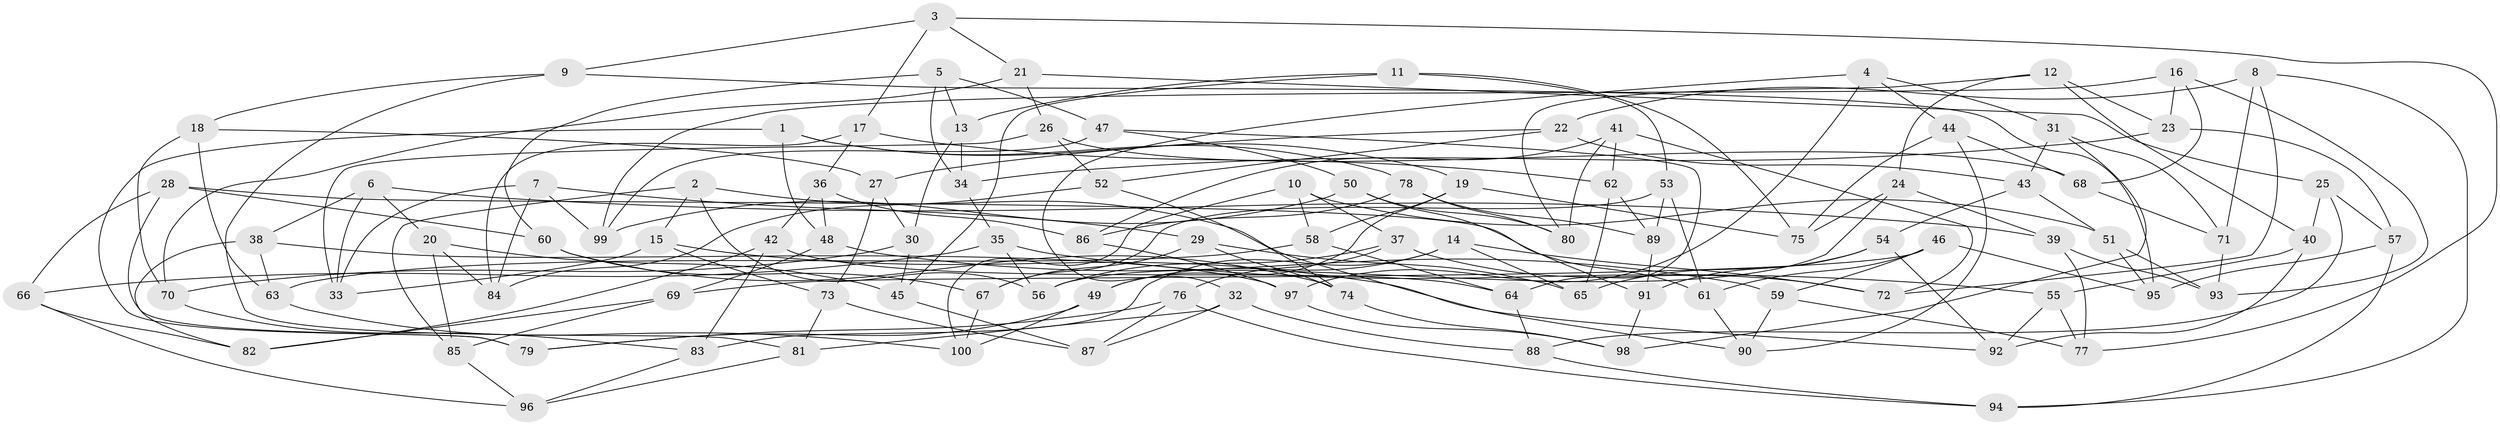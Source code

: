 // Generated by graph-tools (version 1.1) at 2025/39/02/21/25 10:39:01]
// undirected, 100 vertices, 200 edges
graph export_dot {
graph [start="1"]
  node [color=gray90,style=filled];
  1;
  2;
  3;
  4;
  5;
  6;
  7;
  8;
  9;
  10;
  11;
  12;
  13;
  14;
  15;
  16;
  17;
  18;
  19;
  20;
  21;
  22;
  23;
  24;
  25;
  26;
  27;
  28;
  29;
  30;
  31;
  32;
  33;
  34;
  35;
  36;
  37;
  38;
  39;
  40;
  41;
  42;
  43;
  44;
  45;
  46;
  47;
  48;
  49;
  50;
  51;
  52;
  53;
  54;
  55;
  56;
  57;
  58;
  59;
  60;
  61;
  62;
  63;
  64;
  65;
  66;
  67;
  68;
  69;
  70;
  71;
  72;
  73;
  74;
  75;
  76;
  77;
  78;
  79;
  80;
  81;
  82;
  83;
  84;
  85;
  86;
  87;
  88;
  89;
  90;
  91;
  92;
  93;
  94;
  95;
  96;
  97;
  98;
  99;
  100;
  1 -- 48;
  1 -- 78;
  1 -- 19;
  1 -- 79;
  2 -- 85;
  2 -- 15;
  2 -- 56;
  2 -- 90;
  3 -- 77;
  3 -- 17;
  3 -- 21;
  3 -- 9;
  4 -- 44;
  4 -- 32;
  4 -- 97;
  4 -- 31;
  5 -- 60;
  5 -- 13;
  5 -- 34;
  5 -- 47;
  6 -- 39;
  6 -- 38;
  6 -- 33;
  6 -- 20;
  7 -- 29;
  7 -- 84;
  7 -- 99;
  7 -- 33;
  8 -- 94;
  8 -- 71;
  8 -- 72;
  8 -- 22;
  9 -- 95;
  9 -- 18;
  9 -- 81;
  10 -- 58;
  10 -- 100;
  10 -- 37;
  10 -- 51;
  11 -- 75;
  11 -- 53;
  11 -- 13;
  11 -- 45;
  12 -- 80;
  12 -- 24;
  12 -- 40;
  12 -- 23;
  13 -- 30;
  13 -- 34;
  14 -- 65;
  14 -- 72;
  14 -- 83;
  14 -- 49;
  15 -- 73;
  15 -- 33;
  15 -- 92;
  16 -- 99;
  16 -- 23;
  16 -- 93;
  16 -- 68;
  17 -- 62;
  17 -- 36;
  17 -- 84;
  18 -- 27;
  18 -- 70;
  18 -- 63;
  19 -- 58;
  19 -- 49;
  19 -- 75;
  20 -- 45;
  20 -- 85;
  20 -- 84;
  21 -- 70;
  21 -- 26;
  21 -- 25;
  22 -- 43;
  22 -- 52;
  22 -- 27;
  23 -- 34;
  23 -- 57;
  24 -- 56;
  24 -- 75;
  24 -- 39;
  25 -- 57;
  25 -- 40;
  25 -- 88;
  26 -- 33;
  26 -- 52;
  26 -- 68;
  27 -- 73;
  27 -- 30;
  28 -- 60;
  28 -- 79;
  28 -- 61;
  28 -- 66;
  29 -- 65;
  29 -- 74;
  29 -- 67;
  30 -- 70;
  30 -- 45;
  31 -- 71;
  31 -- 43;
  31 -- 98;
  32 -- 81;
  32 -- 87;
  32 -- 88;
  34 -- 35;
  35 -- 55;
  35 -- 56;
  35 -- 66;
  36 -- 48;
  36 -- 42;
  36 -- 86;
  37 -- 76;
  37 -- 56;
  37 -- 72;
  38 -- 97;
  38 -- 63;
  38 -- 82;
  39 -- 77;
  39 -- 93;
  40 -- 92;
  40 -- 55;
  41 -- 80;
  41 -- 72;
  41 -- 86;
  41 -- 62;
  42 -- 64;
  42 -- 83;
  42 -- 82;
  43 -- 51;
  43 -- 54;
  44 -- 68;
  44 -- 90;
  44 -- 75;
  45 -- 87;
  46 -- 69;
  46 -- 61;
  46 -- 59;
  46 -- 95;
  47 -- 99;
  47 -- 64;
  47 -- 50;
  48 -- 59;
  48 -- 69;
  49 -- 79;
  49 -- 100;
  50 -- 80;
  50 -- 91;
  50 -- 99;
  51 -- 95;
  51 -- 93;
  52 -- 84;
  52 -- 74;
  53 -- 61;
  53 -- 89;
  53 -- 67;
  54 -- 91;
  54 -- 65;
  54 -- 92;
  55 -- 77;
  55 -- 92;
  57 -- 94;
  57 -- 95;
  58 -- 63;
  58 -- 64;
  59 -- 77;
  59 -- 90;
  60 -- 74;
  60 -- 67;
  61 -- 90;
  62 -- 65;
  62 -- 89;
  63 -- 100;
  64 -- 88;
  66 -- 96;
  66 -- 82;
  67 -- 100;
  68 -- 71;
  69 -- 82;
  69 -- 85;
  70 -- 83;
  71 -- 93;
  73 -- 81;
  73 -- 87;
  74 -- 98;
  76 -- 87;
  76 -- 94;
  76 -- 79;
  78 -- 86;
  78 -- 89;
  78 -- 80;
  81 -- 96;
  83 -- 96;
  85 -- 96;
  86 -- 97;
  88 -- 94;
  89 -- 91;
  91 -- 98;
  97 -- 98;
}

